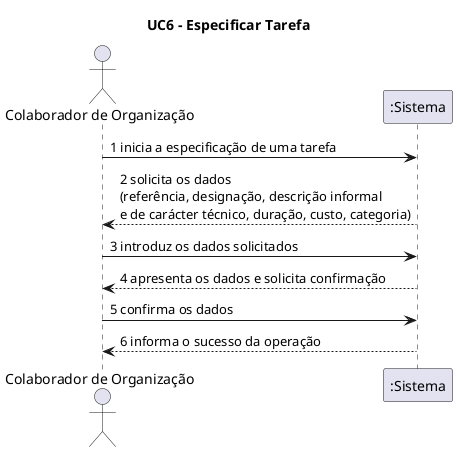@startuml
title UC6 - Especificar Tarefa

actor "Colaborador de Organização" as Colaborador
participant ":Sistema" as Sistema

Colaborador -> Sistema: 1 inicia a especificação de uma tarefa
Sistema --> Colaborador: 2 solicita os dados \n(referência, designação, descrição informal \ne de carácter técnico, duração, custo, categoria)
Colaborador -> Sistema: 3 introduz os dados solicitados
Sistema --> Colaborador: 4 apresenta os dados e solicita confirmação
Colaborador -> Sistema: 5 confirma os dados
Sistema --> Colaborador: 6 informa o sucesso da operação
@enduml